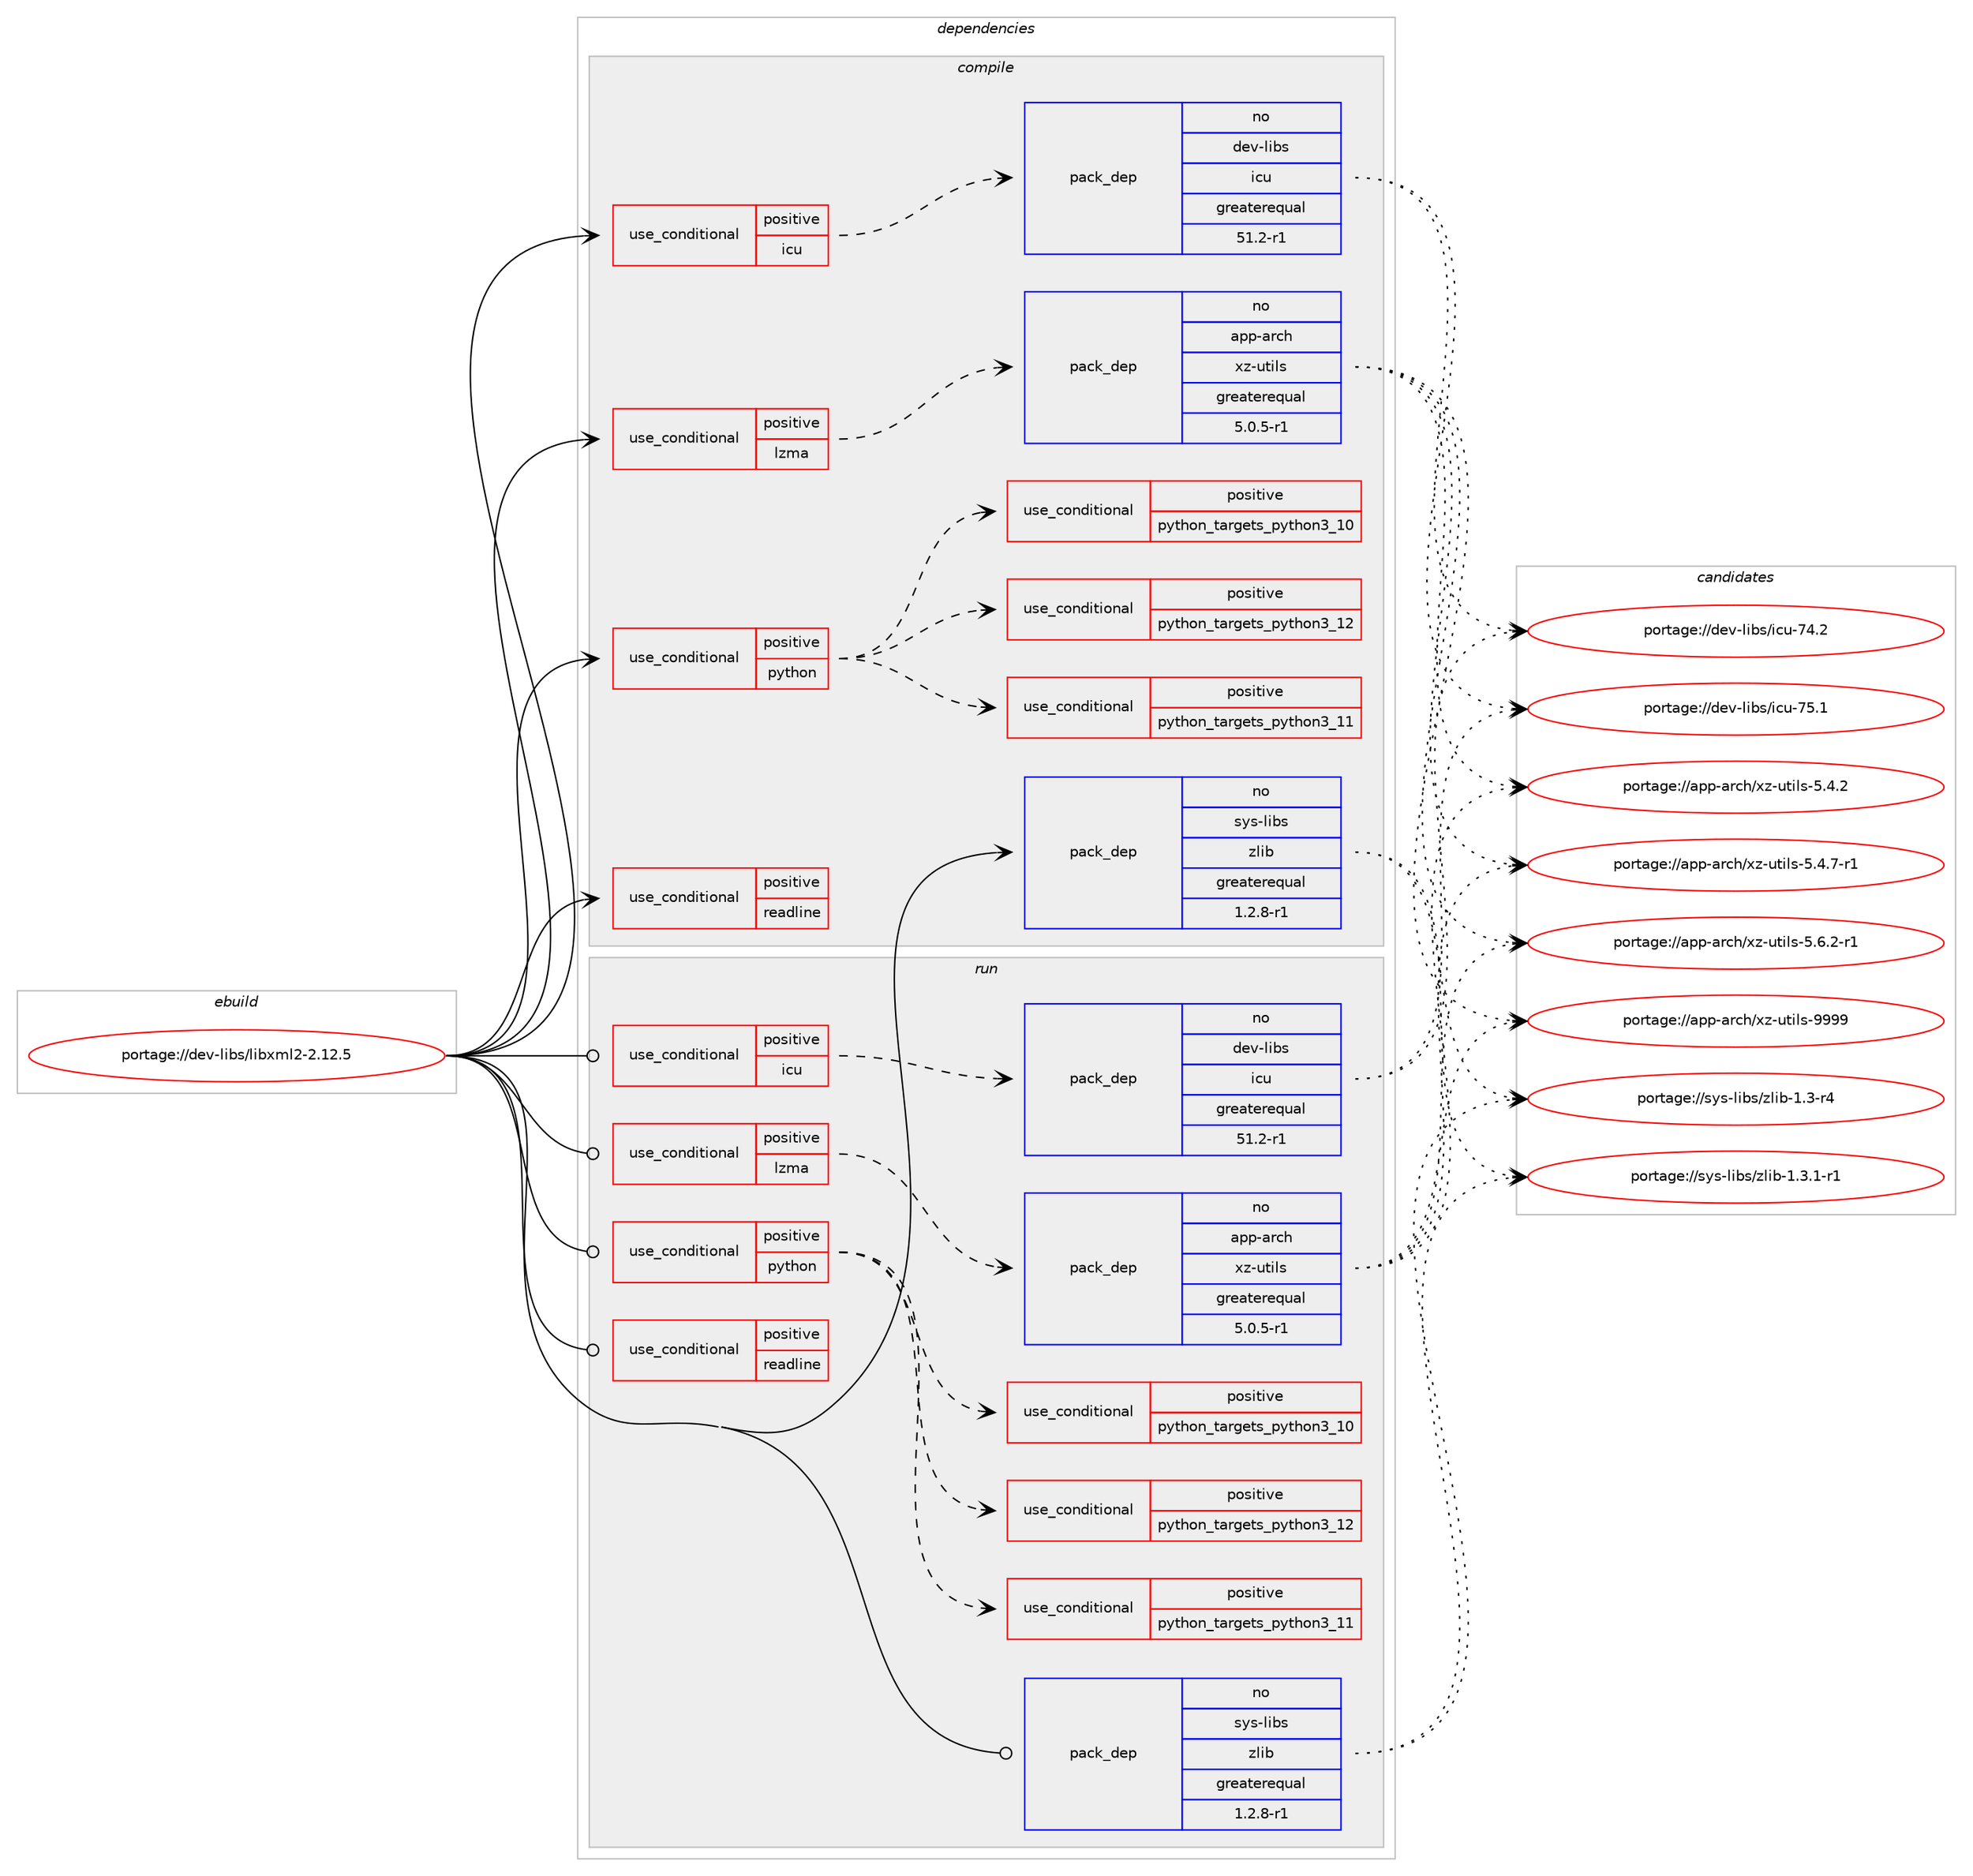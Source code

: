 digraph prolog {

# *************
# Graph options
# *************

newrank=true;
concentrate=true;
compound=true;
graph [rankdir=LR,fontname=Helvetica,fontsize=10,ranksep=1.5];#, ranksep=2.5, nodesep=0.2];
edge  [arrowhead=vee];
node  [fontname=Helvetica,fontsize=10];

# **********
# The ebuild
# **********

subgraph cluster_leftcol {
color=gray;
rank=same;
label=<<i>ebuild</i>>;
id [label="portage://dev-libs/libxml2-2.12.5", color=red, width=4, href="../dev-libs/libxml2-2.12.5.svg"];
}

# ****************
# The dependencies
# ****************

subgraph cluster_midcol {
color=gray;
label=<<i>dependencies</i>>;
subgraph cluster_compile {
fillcolor="#eeeeee";
style=filled;
label=<<i>compile</i>>;
subgraph cond26651 {
dependency56657 [label=<<TABLE BORDER="0" CELLBORDER="1" CELLSPACING="0" CELLPADDING="4"><TR><TD ROWSPAN="3" CELLPADDING="10">use_conditional</TD></TR><TR><TD>positive</TD></TR><TR><TD>icu</TD></TR></TABLE>>, shape=none, color=red];
subgraph pack28845 {
dependency56658 [label=<<TABLE BORDER="0" CELLBORDER="1" CELLSPACING="0" CELLPADDING="4" WIDTH="220"><TR><TD ROWSPAN="6" CELLPADDING="30">pack_dep</TD></TR><TR><TD WIDTH="110">no</TD></TR><TR><TD>dev-libs</TD></TR><TR><TD>icu</TD></TR><TR><TD>greaterequal</TD></TR><TR><TD>51.2-r1</TD></TR></TABLE>>, shape=none, color=blue];
}
dependency56657:e -> dependency56658:w [weight=20,style="dashed",arrowhead="vee"];
}
id:e -> dependency56657:w [weight=20,style="solid",arrowhead="vee"];
subgraph cond26652 {
dependency56659 [label=<<TABLE BORDER="0" CELLBORDER="1" CELLSPACING="0" CELLPADDING="4"><TR><TD ROWSPAN="3" CELLPADDING="10">use_conditional</TD></TR><TR><TD>positive</TD></TR><TR><TD>lzma</TD></TR></TABLE>>, shape=none, color=red];
subgraph pack28846 {
dependency56660 [label=<<TABLE BORDER="0" CELLBORDER="1" CELLSPACING="0" CELLPADDING="4" WIDTH="220"><TR><TD ROWSPAN="6" CELLPADDING="30">pack_dep</TD></TR><TR><TD WIDTH="110">no</TD></TR><TR><TD>app-arch</TD></TR><TR><TD>xz-utils</TD></TR><TR><TD>greaterequal</TD></TR><TR><TD>5.0.5-r1</TD></TR></TABLE>>, shape=none, color=blue];
}
dependency56659:e -> dependency56660:w [weight=20,style="dashed",arrowhead="vee"];
}
id:e -> dependency56659:w [weight=20,style="solid",arrowhead="vee"];
subgraph cond26653 {
dependency56661 [label=<<TABLE BORDER="0" CELLBORDER="1" CELLSPACING="0" CELLPADDING="4"><TR><TD ROWSPAN="3" CELLPADDING="10">use_conditional</TD></TR><TR><TD>positive</TD></TR><TR><TD>python</TD></TR></TABLE>>, shape=none, color=red];
subgraph cond26654 {
dependency56662 [label=<<TABLE BORDER="0" CELLBORDER="1" CELLSPACING="0" CELLPADDING="4"><TR><TD ROWSPAN="3" CELLPADDING="10">use_conditional</TD></TR><TR><TD>positive</TD></TR><TR><TD>python_targets_python3_10</TD></TR></TABLE>>, shape=none, color=red];
# *** BEGIN UNKNOWN DEPENDENCY TYPE (TODO) ***
# dependency56662 -> package_dependency(portage://dev-libs/libxml2-2.12.5,install,no,dev-lang,python,none,[,,],[slot(3.10)],[use(enable(xml),positive)])
# *** END UNKNOWN DEPENDENCY TYPE (TODO) ***

}
dependency56661:e -> dependency56662:w [weight=20,style="dashed",arrowhead="vee"];
subgraph cond26655 {
dependency56663 [label=<<TABLE BORDER="0" CELLBORDER="1" CELLSPACING="0" CELLPADDING="4"><TR><TD ROWSPAN="3" CELLPADDING="10">use_conditional</TD></TR><TR><TD>positive</TD></TR><TR><TD>python_targets_python3_11</TD></TR></TABLE>>, shape=none, color=red];
# *** BEGIN UNKNOWN DEPENDENCY TYPE (TODO) ***
# dependency56663 -> package_dependency(portage://dev-libs/libxml2-2.12.5,install,no,dev-lang,python,none,[,,],[slot(3.11)],[use(enable(xml),positive)])
# *** END UNKNOWN DEPENDENCY TYPE (TODO) ***

}
dependency56661:e -> dependency56663:w [weight=20,style="dashed",arrowhead="vee"];
subgraph cond26656 {
dependency56664 [label=<<TABLE BORDER="0" CELLBORDER="1" CELLSPACING="0" CELLPADDING="4"><TR><TD ROWSPAN="3" CELLPADDING="10">use_conditional</TD></TR><TR><TD>positive</TD></TR><TR><TD>python_targets_python3_12</TD></TR></TABLE>>, shape=none, color=red];
# *** BEGIN UNKNOWN DEPENDENCY TYPE (TODO) ***
# dependency56664 -> package_dependency(portage://dev-libs/libxml2-2.12.5,install,no,dev-lang,python,none,[,,],[slot(3.12)],[use(enable(xml),positive)])
# *** END UNKNOWN DEPENDENCY TYPE (TODO) ***

}
dependency56661:e -> dependency56664:w [weight=20,style="dashed",arrowhead="vee"];
}
id:e -> dependency56661:w [weight=20,style="solid",arrowhead="vee"];
subgraph cond26657 {
dependency56665 [label=<<TABLE BORDER="0" CELLBORDER="1" CELLSPACING="0" CELLPADDING="4"><TR><TD ROWSPAN="3" CELLPADDING="10">use_conditional</TD></TR><TR><TD>positive</TD></TR><TR><TD>readline</TD></TR></TABLE>>, shape=none, color=red];
# *** BEGIN UNKNOWN DEPENDENCY TYPE (TODO) ***
# dependency56665 -> package_dependency(portage://dev-libs/libxml2-2.12.5,install,no,sys-libs,readline,none,[,,],any_same_slot,[])
# *** END UNKNOWN DEPENDENCY TYPE (TODO) ***

}
id:e -> dependency56665:w [weight=20,style="solid",arrowhead="vee"];
subgraph pack28847 {
dependency56666 [label=<<TABLE BORDER="0" CELLBORDER="1" CELLSPACING="0" CELLPADDING="4" WIDTH="220"><TR><TD ROWSPAN="6" CELLPADDING="30">pack_dep</TD></TR><TR><TD WIDTH="110">no</TD></TR><TR><TD>sys-libs</TD></TR><TR><TD>zlib</TD></TR><TR><TD>greaterequal</TD></TR><TR><TD>1.2.8-r1</TD></TR></TABLE>>, shape=none, color=blue];
}
id:e -> dependency56666:w [weight=20,style="solid",arrowhead="vee"];
# *** BEGIN UNKNOWN DEPENDENCY TYPE (TODO) ***
# id -> package_dependency(portage://dev-libs/libxml2-2.12.5,install,no,virtual,libiconv,none,[,,],[],[])
# *** END UNKNOWN DEPENDENCY TYPE (TODO) ***

}
subgraph cluster_compileandrun {
fillcolor="#eeeeee";
style=filled;
label=<<i>compile and run</i>>;
}
subgraph cluster_run {
fillcolor="#eeeeee";
style=filled;
label=<<i>run</i>>;
subgraph cond26658 {
dependency56667 [label=<<TABLE BORDER="0" CELLBORDER="1" CELLSPACING="0" CELLPADDING="4"><TR><TD ROWSPAN="3" CELLPADDING="10">use_conditional</TD></TR><TR><TD>positive</TD></TR><TR><TD>icu</TD></TR></TABLE>>, shape=none, color=red];
subgraph pack28848 {
dependency56668 [label=<<TABLE BORDER="0" CELLBORDER="1" CELLSPACING="0" CELLPADDING="4" WIDTH="220"><TR><TD ROWSPAN="6" CELLPADDING="30">pack_dep</TD></TR><TR><TD WIDTH="110">no</TD></TR><TR><TD>dev-libs</TD></TR><TR><TD>icu</TD></TR><TR><TD>greaterequal</TD></TR><TR><TD>51.2-r1</TD></TR></TABLE>>, shape=none, color=blue];
}
dependency56667:e -> dependency56668:w [weight=20,style="dashed",arrowhead="vee"];
}
id:e -> dependency56667:w [weight=20,style="solid",arrowhead="odot"];
subgraph cond26659 {
dependency56669 [label=<<TABLE BORDER="0" CELLBORDER="1" CELLSPACING="0" CELLPADDING="4"><TR><TD ROWSPAN="3" CELLPADDING="10">use_conditional</TD></TR><TR><TD>positive</TD></TR><TR><TD>lzma</TD></TR></TABLE>>, shape=none, color=red];
subgraph pack28849 {
dependency56670 [label=<<TABLE BORDER="0" CELLBORDER="1" CELLSPACING="0" CELLPADDING="4" WIDTH="220"><TR><TD ROWSPAN="6" CELLPADDING="30">pack_dep</TD></TR><TR><TD WIDTH="110">no</TD></TR><TR><TD>app-arch</TD></TR><TR><TD>xz-utils</TD></TR><TR><TD>greaterequal</TD></TR><TR><TD>5.0.5-r1</TD></TR></TABLE>>, shape=none, color=blue];
}
dependency56669:e -> dependency56670:w [weight=20,style="dashed",arrowhead="vee"];
}
id:e -> dependency56669:w [weight=20,style="solid",arrowhead="odot"];
subgraph cond26660 {
dependency56671 [label=<<TABLE BORDER="0" CELLBORDER="1" CELLSPACING="0" CELLPADDING="4"><TR><TD ROWSPAN="3" CELLPADDING="10">use_conditional</TD></TR><TR><TD>positive</TD></TR><TR><TD>python</TD></TR></TABLE>>, shape=none, color=red];
subgraph cond26661 {
dependency56672 [label=<<TABLE BORDER="0" CELLBORDER="1" CELLSPACING="0" CELLPADDING="4"><TR><TD ROWSPAN="3" CELLPADDING="10">use_conditional</TD></TR><TR><TD>positive</TD></TR><TR><TD>python_targets_python3_10</TD></TR></TABLE>>, shape=none, color=red];
# *** BEGIN UNKNOWN DEPENDENCY TYPE (TODO) ***
# dependency56672 -> package_dependency(portage://dev-libs/libxml2-2.12.5,run,no,dev-lang,python,none,[,,],[slot(3.10)],[use(enable(xml),positive)])
# *** END UNKNOWN DEPENDENCY TYPE (TODO) ***

}
dependency56671:e -> dependency56672:w [weight=20,style="dashed",arrowhead="vee"];
subgraph cond26662 {
dependency56673 [label=<<TABLE BORDER="0" CELLBORDER="1" CELLSPACING="0" CELLPADDING="4"><TR><TD ROWSPAN="3" CELLPADDING="10">use_conditional</TD></TR><TR><TD>positive</TD></TR><TR><TD>python_targets_python3_11</TD></TR></TABLE>>, shape=none, color=red];
# *** BEGIN UNKNOWN DEPENDENCY TYPE (TODO) ***
# dependency56673 -> package_dependency(portage://dev-libs/libxml2-2.12.5,run,no,dev-lang,python,none,[,,],[slot(3.11)],[use(enable(xml),positive)])
# *** END UNKNOWN DEPENDENCY TYPE (TODO) ***

}
dependency56671:e -> dependency56673:w [weight=20,style="dashed",arrowhead="vee"];
subgraph cond26663 {
dependency56674 [label=<<TABLE BORDER="0" CELLBORDER="1" CELLSPACING="0" CELLPADDING="4"><TR><TD ROWSPAN="3" CELLPADDING="10">use_conditional</TD></TR><TR><TD>positive</TD></TR><TR><TD>python_targets_python3_12</TD></TR></TABLE>>, shape=none, color=red];
# *** BEGIN UNKNOWN DEPENDENCY TYPE (TODO) ***
# dependency56674 -> package_dependency(portage://dev-libs/libxml2-2.12.5,run,no,dev-lang,python,none,[,,],[slot(3.12)],[use(enable(xml),positive)])
# *** END UNKNOWN DEPENDENCY TYPE (TODO) ***

}
dependency56671:e -> dependency56674:w [weight=20,style="dashed",arrowhead="vee"];
}
id:e -> dependency56671:w [weight=20,style="solid",arrowhead="odot"];
subgraph cond26664 {
dependency56675 [label=<<TABLE BORDER="0" CELLBORDER="1" CELLSPACING="0" CELLPADDING="4"><TR><TD ROWSPAN="3" CELLPADDING="10">use_conditional</TD></TR><TR><TD>positive</TD></TR><TR><TD>readline</TD></TR></TABLE>>, shape=none, color=red];
# *** BEGIN UNKNOWN DEPENDENCY TYPE (TODO) ***
# dependency56675 -> package_dependency(portage://dev-libs/libxml2-2.12.5,run,no,sys-libs,readline,none,[,,],any_same_slot,[])
# *** END UNKNOWN DEPENDENCY TYPE (TODO) ***

}
id:e -> dependency56675:w [weight=20,style="solid",arrowhead="odot"];
subgraph pack28850 {
dependency56676 [label=<<TABLE BORDER="0" CELLBORDER="1" CELLSPACING="0" CELLPADDING="4" WIDTH="220"><TR><TD ROWSPAN="6" CELLPADDING="30">pack_dep</TD></TR><TR><TD WIDTH="110">no</TD></TR><TR><TD>sys-libs</TD></TR><TR><TD>zlib</TD></TR><TR><TD>greaterequal</TD></TR><TR><TD>1.2.8-r1</TD></TR></TABLE>>, shape=none, color=blue];
}
id:e -> dependency56676:w [weight=20,style="solid",arrowhead="odot"];
# *** BEGIN UNKNOWN DEPENDENCY TYPE (TODO) ***
# id -> package_dependency(portage://dev-libs/libxml2-2.12.5,run,no,virtual,libiconv,none,[,,],[],[])
# *** END UNKNOWN DEPENDENCY TYPE (TODO) ***

}
}

# **************
# The candidates
# **************

subgraph cluster_choices {
rank=same;
color=gray;
label=<<i>candidates</i>>;

subgraph choice28845 {
color=black;
nodesep=1;
choice100101118451081059811547105991174555524650 [label="portage://dev-libs/icu-74.2", color=red, width=4,href="../dev-libs/icu-74.2.svg"];
choice100101118451081059811547105991174555534649 [label="portage://dev-libs/icu-75.1", color=red, width=4,href="../dev-libs/icu-75.1.svg"];
dependency56658:e -> choice100101118451081059811547105991174555524650:w [style=dotted,weight="100"];
dependency56658:e -> choice100101118451081059811547105991174555534649:w [style=dotted,weight="100"];
}
subgraph choice28846 {
color=black;
nodesep=1;
choice971121124597114991044712012245117116105108115455346524650 [label="portage://app-arch/xz-utils-5.4.2", color=red, width=4,href="../app-arch/xz-utils-5.4.2.svg"];
choice9711211245971149910447120122451171161051081154553465246554511449 [label="portage://app-arch/xz-utils-5.4.7-r1", color=red, width=4,href="../app-arch/xz-utils-5.4.7-r1.svg"];
choice9711211245971149910447120122451171161051081154553465446504511449 [label="portage://app-arch/xz-utils-5.6.2-r1", color=red, width=4,href="../app-arch/xz-utils-5.6.2-r1.svg"];
choice9711211245971149910447120122451171161051081154557575757 [label="portage://app-arch/xz-utils-9999", color=red, width=4,href="../app-arch/xz-utils-9999.svg"];
dependency56660:e -> choice971121124597114991044712012245117116105108115455346524650:w [style=dotted,weight="100"];
dependency56660:e -> choice9711211245971149910447120122451171161051081154553465246554511449:w [style=dotted,weight="100"];
dependency56660:e -> choice9711211245971149910447120122451171161051081154553465446504511449:w [style=dotted,weight="100"];
dependency56660:e -> choice9711211245971149910447120122451171161051081154557575757:w [style=dotted,weight="100"];
}
subgraph choice28847 {
color=black;
nodesep=1;
choice11512111545108105981154712210810598454946514511452 [label="portage://sys-libs/zlib-1.3-r4", color=red, width=4,href="../sys-libs/zlib-1.3-r4.svg"];
choice115121115451081059811547122108105984549465146494511449 [label="portage://sys-libs/zlib-1.3.1-r1", color=red, width=4,href="../sys-libs/zlib-1.3.1-r1.svg"];
dependency56666:e -> choice11512111545108105981154712210810598454946514511452:w [style=dotted,weight="100"];
dependency56666:e -> choice115121115451081059811547122108105984549465146494511449:w [style=dotted,weight="100"];
}
subgraph choice28848 {
color=black;
nodesep=1;
choice100101118451081059811547105991174555524650 [label="portage://dev-libs/icu-74.2", color=red, width=4,href="../dev-libs/icu-74.2.svg"];
choice100101118451081059811547105991174555534649 [label="portage://dev-libs/icu-75.1", color=red, width=4,href="../dev-libs/icu-75.1.svg"];
dependency56668:e -> choice100101118451081059811547105991174555524650:w [style=dotted,weight="100"];
dependency56668:e -> choice100101118451081059811547105991174555534649:w [style=dotted,weight="100"];
}
subgraph choice28849 {
color=black;
nodesep=1;
choice971121124597114991044712012245117116105108115455346524650 [label="portage://app-arch/xz-utils-5.4.2", color=red, width=4,href="../app-arch/xz-utils-5.4.2.svg"];
choice9711211245971149910447120122451171161051081154553465246554511449 [label="portage://app-arch/xz-utils-5.4.7-r1", color=red, width=4,href="../app-arch/xz-utils-5.4.7-r1.svg"];
choice9711211245971149910447120122451171161051081154553465446504511449 [label="portage://app-arch/xz-utils-5.6.2-r1", color=red, width=4,href="../app-arch/xz-utils-5.6.2-r1.svg"];
choice9711211245971149910447120122451171161051081154557575757 [label="portage://app-arch/xz-utils-9999", color=red, width=4,href="../app-arch/xz-utils-9999.svg"];
dependency56670:e -> choice971121124597114991044712012245117116105108115455346524650:w [style=dotted,weight="100"];
dependency56670:e -> choice9711211245971149910447120122451171161051081154553465246554511449:w [style=dotted,weight="100"];
dependency56670:e -> choice9711211245971149910447120122451171161051081154553465446504511449:w [style=dotted,weight="100"];
dependency56670:e -> choice9711211245971149910447120122451171161051081154557575757:w [style=dotted,weight="100"];
}
subgraph choice28850 {
color=black;
nodesep=1;
choice11512111545108105981154712210810598454946514511452 [label="portage://sys-libs/zlib-1.3-r4", color=red, width=4,href="../sys-libs/zlib-1.3-r4.svg"];
choice115121115451081059811547122108105984549465146494511449 [label="portage://sys-libs/zlib-1.3.1-r1", color=red, width=4,href="../sys-libs/zlib-1.3.1-r1.svg"];
dependency56676:e -> choice11512111545108105981154712210810598454946514511452:w [style=dotted,weight="100"];
dependency56676:e -> choice115121115451081059811547122108105984549465146494511449:w [style=dotted,weight="100"];
}
}

}
